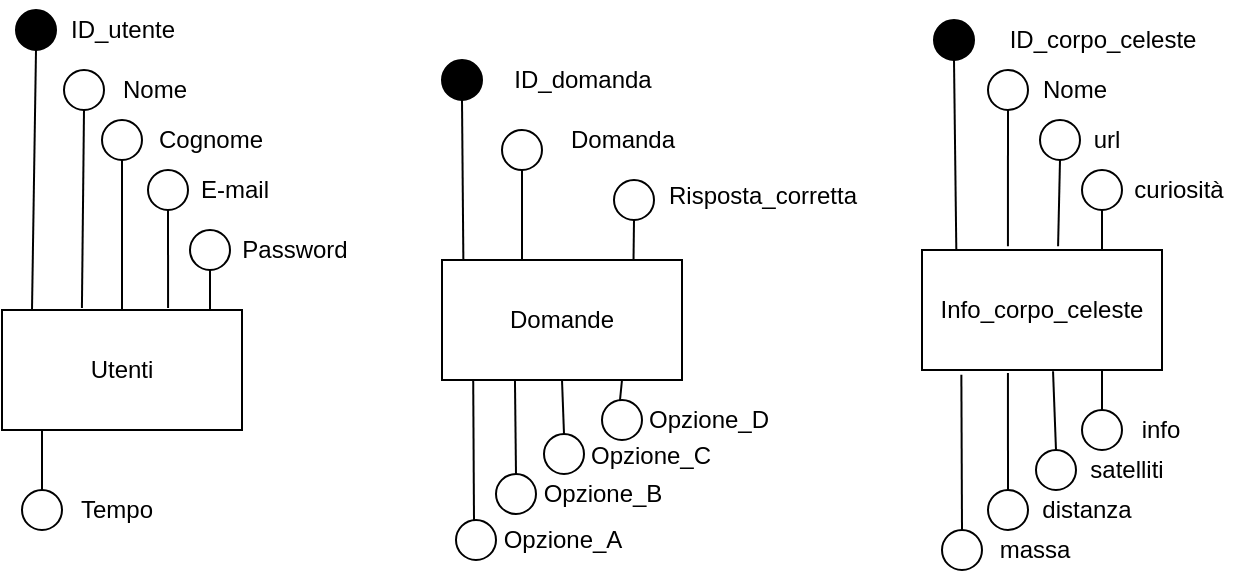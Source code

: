 <mxfile version="24.7.4">
  <diagram name="Pagina-1" id="wsqHnPnc_yukC-Hu_Q9v">
    <mxGraphModel dx="4400" dy="3519" grid="1" gridSize="10" guides="1" tooltips="1" connect="1" arrows="1" fold="1" page="1" pageScale="1" pageWidth="827" pageHeight="1169" math="0" shadow="0">
      <root>
        <mxCell id="0" />
        <mxCell id="1" parent="0" />
        <mxCell id="y_Jl5c90Y_M-ZQTyNCy7-1" value="Utenti" style="rounded=0;whiteSpace=wrap;html=1;" vertex="1" parent="1">
          <mxGeometry x="90" y="-915" width="120" height="60" as="geometry" />
        </mxCell>
        <mxCell id="y_Jl5c90Y_M-ZQTyNCy7-3" value="Info_corpo_celeste" style="rounded=0;whiteSpace=wrap;html=1;" vertex="1" parent="1">
          <mxGeometry x="550" y="-945" width="120" height="60" as="geometry" />
        </mxCell>
        <mxCell id="y_Jl5c90Y_M-ZQTyNCy7-28" value="" style="ellipse;whiteSpace=wrap;html=1;aspect=fixed;fillColor=#000000;" vertex="1" parent="1">
          <mxGeometry x="97" y="-1065" width="20" height="20" as="geometry" />
        </mxCell>
        <mxCell id="y_Jl5c90Y_M-ZQTyNCy7-30" value="" style="endArrow=none;html=1;rounded=0;entryX=0.5;entryY=1;entryDx=0;entryDy=0;exitX=0.125;exitY=0;exitDx=0;exitDy=0;exitPerimeter=0;" edge="1" parent="1" source="y_Jl5c90Y_M-ZQTyNCy7-1" target="y_Jl5c90Y_M-ZQTyNCy7-28">
          <mxGeometry width="50" height="50" relative="1" as="geometry">
            <mxPoint x="50" y="-825" as="sourcePoint" />
            <mxPoint x="100" y="-875" as="targetPoint" />
          </mxGeometry>
        </mxCell>
        <mxCell id="y_Jl5c90Y_M-ZQTyNCy7-31" value="ID_utente" style="text;html=1;align=center;verticalAlign=middle;resizable=0;points=[];autosize=1;strokeColor=none;fillColor=none;" vertex="1" parent="1">
          <mxGeometry x="110" y="-1070" width="80" height="30" as="geometry" />
        </mxCell>
        <mxCell id="y_Jl5c90Y_M-ZQTyNCy7-32" value="" style="ellipse;whiteSpace=wrap;html=1;aspect=fixed;" vertex="1" parent="1">
          <mxGeometry x="121" y="-1035" width="20" height="20" as="geometry" />
        </mxCell>
        <mxCell id="y_Jl5c90Y_M-ZQTyNCy7-33" value="" style="endArrow=none;html=1;rounded=0;entryX=0.5;entryY=1;entryDx=0;entryDy=0;exitX=0.333;exitY=-0.017;exitDx=0;exitDy=0;exitPerimeter=0;" edge="1" parent="1" source="y_Jl5c90Y_M-ZQTyNCy7-1" target="y_Jl5c90Y_M-ZQTyNCy7-32">
          <mxGeometry width="50" height="50" relative="1" as="geometry">
            <mxPoint x="50" y="-825" as="sourcePoint" />
            <mxPoint x="100" y="-875" as="targetPoint" />
          </mxGeometry>
        </mxCell>
        <mxCell id="y_Jl5c90Y_M-ZQTyNCy7-34" value="Nome" style="text;html=1;align=center;verticalAlign=middle;resizable=0;points=[];autosize=1;strokeColor=none;fillColor=none;" vertex="1" parent="1">
          <mxGeometry x="136" y="-1040" width="60" height="30" as="geometry" />
        </mxCell>
        <mxCell id="y_Jl5c90Y_M-ZQTyNCy7-35" value="" style="ellipse;whiteSpace=wrap;html=1;aspect=fixed;" vertex="1" parent="1">
          <mxGeometry x="140" y="-1010" width="20" height="20" as="geometry" />
        </mxCell>
        <mxCell id="y_Jl5c90Y_M-ZQTyNCy7-36" value="" style="endArrow=none;html=1;rounded=0;entryX=0.5;entryY=1;entryDx=0;entryDy=0;exitX=0.5;exitY=0;exitDx=0;exitDy=0;" edge="1" parent="1" source="y_Jl5c90Y_M-ZQTyNCy7-1" target="y_Jl5c90Y_M-ZQTyNCy7-35">
          <mxGeometry width="50" height="50" relative="1" as="geometry">
            <mxPoint x="50" y="-825" as="sourcePoint" />
            <mxPoint x="100" y="-875" as="targetPoint" />
          </mxGeometry>
        </mxCell>
        <mxCell id="y_Jl5c90Y_M-ZQTyNCy7-37" value="Cognome" style="text;html=1;align=center;verticalAlign=middle;resizable=0;points=[];autosize=1;strokeColor=none;fillColor=none;" vertex="1" parent="1">
          <mxGeometry x="154" y="-1015" width="80" height="30" as="geometry" />
        </mxCell>
        <mxCell id="y_Jl5c90Y_M-ZQTyNCy7-38" value="" style="ellipse;whiteSpace=wrap;html=1;aspect=fixed;" vertex="1" parent="1">
          <mxGeometry x="163" y="-985" width="20" height="20" as="geometry" />
        </mxCell>
        <mxCell id="y_Jl5c90Y_M-ZQTyNCy7-39" value="E-mail" style="text;html=1;align=center;verticalAlign=middle;resizable=0;points=[];autosize=1;strokeColor=none;fillColor=none;" vertex="1" parent="1">
          <mxGeometry x="176" y="-990" width="60" height="30" as="geometry" />
        </mxCell>
        <mxCell id="y_Jl5c90Y_M-ZQTyNCy7-40" value="" style="endArrow=none;html=1;rounded=0;entryX=0.5;entryY=1;entryDx=0;entryDy=0;exitX=0.692;exitY=-0.017;exitDx=0;exitDy=0;exitPerimeter=0;" edge="1" parent="1" source="y_Jl5c90Y_M-ZQTyNCy7-1" target="y_Jl5c90Y_M-ZQTyNCy7-38">
          <mxGeometry width="50" height="50" relative="1" as="geometry">
            <mxPoint x="50" y="-825" as="sourcePoint" />
            <mxPoint x="100" y="-875" as="targetPoint" />
          </mxGeometry>
        </mxCell>
        <mxCell id="y_Jl5c90Y_M-ZQTyNCy7-41" value="" style="ellipse;whiteSpace=wrap;html=1;aspect=fixed;" vertex="1" parent="1">
          <mxGeometry x="184" y="-955" width="20" height="20" as="geometry" />
        </mxCell>
        <mxCell id="y_Jl5c90Y_M-ZQTyNCy7-42" value="" style="endArrow=none;html=1;rounded=0;entryX=0.5;entryY=1;entryDx=0;entryDy=0;" edge="1" parent="1" target="y_Jl5c90Y_M-ZQTyNCy7-41">
          <mxGeometry width="50" height="50" relative="1" as="geometry">
            <mxPoint x="194" y="-915" as="sourcePoint" />
            <mxPoint x="100" y="-875" as="targetPoint" />
          </mxGeometry>
        </mxCell>
        <mxCell id="y_Jl5c90Y_M-ZQTyNCy7-43" value="Password" style="text;html=1;align=center;verticalAlign=middle;resizable=0;points=[];autosize=1;strokeColor=none;fillColor=none;" vertex="1" parent="1">
          <mxGeometry x="196" y="-960" width="80" height="30" as="geometry" />
        </mxCell>
        <mxCell id="y_Jl5c90Y_M-ZQTyNCy7-44" value="" style="ellipse;whiteSpace=wrap;html=1;aspect=fixed;" vertex="1" parent="1">
          <mxGeometry x="100" y="-825" width="20" height="20" as="geometry" />
        </mxCell>
        <mxCell id="y_Jl5c90Y_M-ZQTyNCy7-45" value="" style="endArrow=none;html=1;rounded=0;exitX=0.5;exitY=0;exitDx=0;exitDy=0;" edge="1" parent="1" source="y_Jl5c90Y_M-ZQTyNCy7-44">
          <mxGeometry width="50" height="50" relative="1" as="geometry">
            <mxPoint x="50" y="-735" as="sourcePoint" />
            <mxPoint x="110" y="-855" as="targetPoint" />
          </mxGeometry>
        </mxCell>
        <mxCell id="y_Jl5c90Y_M-ZQTyNCy7-46" value="Tempo" style="text;html=1;align=center;verticalAlign=middle;resizable=0;points=[];autosize=1;strokeColor=none;fillColor=none;" vertex="1" parent="1">
          <mxGeometry x="117" y="-830" width="60" height="30" as="geometry" />
        </mxCell>
        <mxCell id="y_Jl5c90Y_M-ZQTyNCy7-47" value="" style="ellipse;whiteSpace=wrap;html=1;aspect=fixed;fillColor=#000000;" vertex="1" parent="1">
          <mxGeometry x="556" y="-1060" width="20" height="20" as="geometry" />
        </mxCell>
        <mxCell id="y_Jl5c90Y_M-ZQTyNCy7-48" value="" style="endArrow=none;html=1;rounded=0;entryX=0.5;entryY=1;entryDx=0;entryDy=0;exitX=0.143;exitY=-0.003;exitDx=0;exitDy=0;exitPerimeter=0;" edge="1" parent="1" source="y_Jl5c90Y_M-ZQTyNCy7-3" target="y_Jl5c90Y_M-ZQTyNCy7-47">
          <mxGeometry width="50" height="50" relative="1" as="geometry">
            <mxPoint x="596" y="-915" as="sourcePoint" />
            <mxPoint x="646" y="-965" as="targetPoint" />
          </mxGeometry>
        </mxCell>
        <mxCell id="y_Jl5c90Y_M-ZQTyNCy7-49" value="ID_corpo_celeste" style="text;html=1;align=center;verticalAlign=middle;resizable=0;points=[];autosize=1;strokeColor=none;fillColor=none;" vertex="1" parent="1">
          <mxGeometry x="580" y="-1065" width="120" height="30" as="geometry" />
        </mxCell>
        <mxCell id="y_Jl5c90Y_M-ZQTyNCy7-50" value="" style="ellipse;whiteSpace=wrap;html=1;aspect=fixed;" vertex="1" parent="1">
          <mxGeometry x="583" y="-1035" width="20" height="20" as="geometry" />
        </mxCell>
        <mxCell id="y_Jl5c90Y_M-ZQTyNCy7-51" value="" style="endArrow=none;html=1;rounded=0;entryX=0.5;entryY=1;entryDx=0;entryDy=0;exitX=0.358;exitY=-0.031;exitDx=0;exitDy=0;exitPerimeter=0;" edge="1" parent="1" source="y_Jl5c90Y_M-ZQTyNCy7-3" target="y_Jl5c90Y_M-ZQTyNCy7-50">
          <mxGeometry width="50" height="50" relative="1" as="geometry">
            <mxPoint x="596" y="-915" as="sourcePoint" />
            <mxPoint x="646" y="-965" as="targetPoint" />
          </mxGeometry>
        </mxCell>
        <mxCell id="y_Jl5c90Y_M-ZQTyNCy7-52" value="Nome" style="text;html=1;align=center;verticalAlign=middle;resizable=0;points=[];autosize=1;strokeColor=none;fillColor=none;" vertex="1" parent="1">
          <mxGeometry x="596" y="-1040" width="60" height="30" as="geometry" />
        </mxCell>
        <mxCell id="y_Jl5c90Y_M-ZQTyNCy7-53" value="" style="ellipse;whiteSpace=wrap;html=1;aspect=fixed;" vertex="1" parent="1">
          <mxGeometry x="609" y="-1010" width="20" height="20" as="geometry" />
        </mxCell>
        <mxCell id="y_Jl5c90Y_M-ZQTyNCy7-54" value="" style="endArrow=none;html=1;rounded=0;entryX=0.5;entryY=1;entryDx=0;entryDy=0;exitX=0.567;exitY=-0.031;exitDx=0;exitDy=0;exitPerimeter=0;" edge="1" parent="1" source="y_Jl5c90Y_M-ZQTyNCy7-3" target="y_Jl5c90Y_M-ZQTyNCy7-53">
          <mxGeometry width="50" height="50" relative="1" as="geometry">
            <mxPoint x="596" y="-915" as="sourcePoint" />
            <mxPoint x="646" y="-965" as="targetPoint" />
          </mxGeometry>
        </mxCell>
        <mxCell id="y_Jl5c90Y_M-ZQTyNCy7-55" value="url" style="text;html=1;align=center;verticalAlign=middle;resizable=0;points=[];autosize=1;strokeColor=none;fillColor=none;" vertex="1" parent="1">
          <mxGeometry x="622" y="-1015" width="40" height="30" as="geometry" />
        </mxCell>
        <mxCell id="y_Jl5c90Y_M-ZQTyNCy7-56" value="" style="ellipse;whiteSpace=wrap;html=1;aspect=fixed;" vertex="1" parent="1">
          <mxGeometry x="560" y="-805" width="20" height="20" as="geometry" />
        </mxCell>
        <mxCell id="y_Jl5c90Y_M-ZQTyNCy7-57" value="" style="endArrow=none;html=1;rounded=0;exitX=0.164;exitY=1.039;exitDx=0;exitDy=0;exitPerimeter=0;entryX=0.5;entryY=0;entryDx=0;entryDy=0;" edge="1" parent="1" source="y_Jl5c90Y_M-ZQTyNCy7-3" target="y_Jl5c90Y_M-ZQTyNCy7-56">
          <mxGeometry width="50" height="50" relative="1" as="geometry">
            <mxPoint x="596" y="-915" as="sourcePoint" />
            <mxPoint x="646" y="-965" as="targetPoint" />
          </mxGeometry>
        </mxCell>
        <mxCell id="y_Jl5c90Y_M-ZQTyNCy7-58" value="massa" style="text;html=1;align=center;verticalAlign=middle;resizable=0;points=[];autosize=1;strokeColor=none;fillColor=none;" vertex="1" parent="1">
          <mxGeometry x="576" y="-810" width="60" height="30" as="geometry" />
        </mxCell>
        <mxCell id="y_Jl5c90Y_M-ZQTyNCy7-59" value="" style="ellipse;whiteSpace=wrap;html=1;aspect=fixed;" vertex="1" parent="1">
          <mxGeometry x="583" y="-825" width="20" height="20" as="geometry" />
        </mxCell>
        <mxCell id="y_Jl5c90Y_M-ZQTyNCy7-60" value="distanza" style="text;html=1;align=center;verticalAlign=middle;resizable=0;points=[];autosize=1;strokeColor=none;fillColor=none;" vertex="1" parent="1">
          <mxGeometry x="597" y="-830" width="70" height="30" as="geometry" />
        </mxCell>
        <mxCell id="y_Jl5c90Y_M-ZQTyNCy7-61" value="" style="endArrow=none;html=1;rounded=0;exitX=0.358;exitY=1.025;exitDx=0;exitDy=0;exitPerimeter=0;" edge="1" parent="1" source="y_Jl5c90Y_M-ZQTyNCy7-3">
          <mxGeometry width="50" height="50" relative="1" as="geometry">
            <mxPoint x="596" y="-915" as="sourcePoint" />
            <mxPoint x="593" y="-825" as="targetPoint" />
          </mxGeometry>
        </mxCell>
        <mxCell id="y_Jl5c90Y_M-ZQTyNCy7-62" value="" style="ellipse;whiteSpace=wrap;html=1;aspect=fixed;" vertex="1" parent="1">
          <mxGeometry x="607" y="-845" width="20" height="20" as="geometry" />
        </mxCell>
        <mxCell id="y_Jl5c90Y_M-ZQTyNCy7-63" value="" style="endArrow=none;html=1;rounded=0;exitX=0.546;exitY=1.011;exitDx=0;exitDy=0;exitPerimeter=0;entryX=0.5;entryY=0;entryDx=0;entryDy=0;" edge="1" parent="1" source="y_Jl5c90Y_M-ZQTyNCy7-3" target="y_Jl5c90Y_M-ZQTyNCy7-62">
          <mxGeometry width="50" height="50" relative="1" as="geometry">
            <mxPoint x="596" y="-915" as="sourcePoint" />
            <mxPoint x="646" y="-965" as="targetPoint" />
          </mxGeometry>
        </mxCell>
        <mxCell id="y_Jl5c90Y_M-ZQTyNCy7-64" value="satelliti" style="text;html=1;align=center;verticalAlign=middle;resizable=0;points=[];autosize=1;strokeColor=none;fillColor=none;" vertex="1" parent="1">
          <mxGeometry x="622" y="-850" width="60" height="30" as="geometry" />
        </mxCell>
        <mxCell id="y_Jl5c90Y_M-ZQTyNCy7-65" value="" style="ellipse;whiteSpace=wrap;html=1;aspect=fixed;" vertex="1" parent="1">
          <mxGeometry x="630" y="-865" width="20" height="20" as="geometry" />
        </mxCell>
        <mxCell id="y_Jl5c90Y_M-ZQTyNCy7-66" value="" style="endArrow=none;html=1;rounded=0;exitX=0.75;exitY=1;exitDx=0;exitDy=0;entryX=0.5;entryY=0;entryDx=0;entryDy=0;" edge="1" parent="1" source="y_Jl5c90Y_M-ZQTyNCy7-3" target="y_Jl5c90Y_M-ZQTyNCy7-65">
          <mxGeometry width="50" height="50" relative="1" as="geometry">
            <mxPoint x="596" y="-915" as="sourcePoint" />
            <mxPoint x="646" y="-965" as="targetPoint" />
          </mxGeometry>
        </mxCell>
        <mxCell id="y_Jl5c90Y_M-ZQTyNCy7-67" value="info" style="text;html=1;align=center;verticalAlign=middle;resizable=0;points=[];autosize=1;strokeColor=none;fillColor=none;" vertex="1" parent="1">
          <mxGeometry x="649" y="-870" width="40" height="30" as="geometry" />
        </mxCell>
        <mxCell id="y_Jl5c90Y_M-ZQTyNCy7-68" value="" style="ellipse;whiteSpace=wrap;html=1;aspect=fixed;" vertex="1" parent="1">
          <mxGeometry x="630" y="-985" width="20" height="20" as="geometry" />
        </mxCell>
        <mxCell id="y_Jl5c90Y_M-ZQTyNCy7-69" value="" style="endArrow=none;html=1;rounded=0;entryX=0.5;entryY=1;entryDx=0;entryDy=0;exitX=0.75;exitY=0;exitDx=0;exitDy=0;" edge="1" parent="1" source="y_Jl5c90Y_M-ZQTyNCy7-3" target="y_Jl5c90Y_M-ZQTyNCy7-68">
          <mxGeometry width="50" height="50" relative="1" as="geometry">
            <mxPoint x="596" y="-915" as="sourcePoint" />
            <mxPoint x="646" y="-965" as="targetPoint" />
          </mxGeometry>
        </mxCell>
        <mxCell id="y_Jl5c90Y_M-ZQTyNCy7-70" value="curiosità" style="text;html=1;align=center;verticalAlign=middle;resizable=0;points=[];autosize=1;strokeColor=none;fillColor=none;" vertex="1" parent="1">
          <mxGeometry x="643" y="-990" width="70" height="30" as="geometry" />
        </mxCell>
        <mxCell id="y_Jl5c90Y_M-ZQTyNCy7-71" value="Domande" style="rounded=0;whiteSpace=wrap;html=1;" vertex="1" parent="1">
          <mxGeometry x="310" y="-940" width="120" height="60" as="geometry" />
        </mxCell>
        <mxCell id="y_Jl5c90Y_M-ZQTyNCy7-72" value="" style="ellipse;whiteSpace=wrap;html=1;aspect=fixed;fillColor=#000000;" vertex="1" parent="1">
          <mxGeometry x="310" y="-1040" width="20" height="20" as="geometry" />
        </mxCell>
        <mxCell id="y_Jl5c90Y_M-ZQTyNCy7-73" value="" style="endArrow=none;html=1;rounded=0;entryX=0.5;entryY=1;entryDx=0;entryDy=0;exitX=0.089;exitY=-0.001;exitDx=0;exitDy=0;exitPerimeter=0;" edge="1" parent="1" source="y_Jl5c90Y_M-ZQTyNCy7-71" target="y_Jl5c90Y_M-ZQTyNCy7-72">
          <mxGeometry width="50" height="50" relative="1" as="geometry">
            <mxPoint x="370" y="-900" as="sourcePoint" />
            <mxPoint x="420" y="-950" as="targetPoint" />
          </mxGeometry>
        </mxCell>
        <mxCell id="y_Jl5c90Y_M-ZQTyNCy7-74" value="Domanda" style="text;html=1;align=center;verticalAlign=middle;resizable=0;points=[];autosize=1;strokeColor=none;fillColor=none;" vertex="1" parent="1">
          <mxGeometry x="360" y="-1015" width="80" height="30" as="geometry" />
        </mxCell>
        <mxCell id="y_Jl5c90Y_M-ZQTyNCy7-75" value="ID_domanda" style="text;html=1;align=center;verticalAlign=middle;resizable=0;points=[];autosize=1;strokeColor=none;fillColor=none;" vertex="1" parent="1">
          <mxGeometry x="330" y="-1045" width="100" height="30" as="geometry" />
        </mxCell>
        <mxCell id="y_Jl5c90Y_M-ZQTyNCy7-76" value="" style="ellipse;whiteSpace=wrap;html=1;aspect=fixed;" vertex="1" parent="1">
          <mxGeometry x="340" y="-1005" width="20" height="20" as="geometry" />
        </mxCell>
        <mxCell id="y_Jl5c90Y_M-ZQTyNCy7-77" value="" style="endArrow=none;html=1;rounded=0;entryX=0.5;entryY=1;entryDx=0;entryDy=0;" edge="1" parent="1" target="y_Jl5c90Y_M-ZQTyNCy7-76">
          <mxGeometry width="50" height="50" relative="1" as="geometry">
            <mxPoint x="350" y="-940" as="sourcePoint" />
            <mxPoint x="260" y="-890" as="targetPoint" />
          </mxGeometry>
        </mxCell>
        <mxCell id="y_Jl5c90Y_M-ZQTyNCy7-78" value="" style="ellipse;whiteSpace=wrap;html=1;aspect=fixed;" vertex="1" parent="1">
          <mxGeometry x="317" y="-810" width="20" height="20" as="geometry" />
        </mxCell>
        <mxCell id="y_Jl5c90Y_M-ZQTyNCy7-79" value="" style="endArrow=none;html=1;rounded=0;entryX=0.13;entryY=0.996;entryDx=0;entryDy=0;entryPerimeter=0;" edge="1" parent="1" target="y_Jl5c90Y_M-ZQTyNCy7-71">
          <mxGeometry width="50" height="50" relative="1" as="geometry">
            <mxPoint x="326" y="-810" as="sourcePoint" />
            <mxPoint x="260" y="-890" as="targetPoint" />
          </mxGeometry>
        </mxCell>
        <mxCell id="y_Jl5c90Y_M-ZQTyNCy7-80" value="&lt;div&gt;Opzione_A&lt;/div&gt;" style="text;html=1;align=center;verticalAlign=middle;resizable=0;points=[];autosize=1;strokeColor=none;fillColor=none;" vertex="1" parent="1">
          <mxGeometry x="330" y="-815" width="80" height="30" as="geometry" />
        </mxCell>
        <mxCell id="y_Jl5c90Y_M-ZQTyNCy7-81" value="" style="ellipse;whiteSpace=wrap;html=1;aspect=fixed;" vertex="1" parent="1">
          <mxGeometry x="337" y="-833" width="20" height="20" as="geometry" />
        </mxCell>
        <mxCell id="y_Jl5c90Y_M-ZQTyNCy7-82" value="" style="endArrow=none;html=1;rounded=0;entryX=0.304;entryY=1.002;entryDx=0;entryDy=0;entryPerimeter=0;exitX=0.5;exitY=0;exitDx=0;exitDy=0;" edge="1" parent="1" source="y_Jl5c90Y_M-ZQTyNCy7-81" target="y_Jl5c90Y_M-ZQTyNCy7-71">
          <mxGeometry width="50" height="50" relative="1" as="geometry">
            <mxPoint x="346" y="-835" as="sourcePoint" />
            <mxPoint x="346" y="-905" as="targetPoint" />
          </mxGeometry>
        </mxCell>
        <mxCell id="y_Jl5c90Y_M-ZQTyNCy7-83" value="&lt;div&gt;Opzione_B&lt;/div&gt;" style="text;html=1;align=center;verticalAlign=middle;resizable=0;points=[];autosize=1;strokeColor=none;fillColor=none;" vertex="1" parent="1">
          <mxGeometry x="350" y="-838" width="80" height="30" as="geometry" />
        </mxCell>
        <mxCell id="y_Jl5c90Y_M-ZQTyNCy7-84" value="" style="ellipse;whiteSpace=wrap;html=1;aspect=fixed;" vertex="1" parent="1">
          <mxGeometry x="361" y="-853" width="20" height="20" as="geometry" />
        </mxCell>
        <mxCell id="y_Jl5c90Y_M-ZQTyNCy7-85" value="" style="endArrow=none;html=1;rounded=0;entryX=0.5;entryY=1;entryDx=0;entryDy=0;exitX=0.5;exitY=0;exitDx=0;exitDy=0;" edge="1" parent="1" source="y_Jl5c90Y_M-ZQTyNCy7-84" target="y_Jl5c90Y_M-ZQTyNCy7-71">
          <mxGeometry width="50" height="50" relative="1" as="geometry">
            <mxPoint x="370" y="-860" as="sourcePoint" />
            <mxPoint x="370" y="-930" as="targetPoint" />
          </mxGeometry>
        </mxCell>
        <mxCell id="y_Jl5c90Y_M-ZQTyNCy7-86" value="&lt;div&gt;Opzione_C&lt;/div&gt;" style="text;html=1;align=center;verticalAlign=middle;resizable=0;points=[];autosize=1;strokeColor=none;fillColor=none;" vertex="1" parent="1">
          <mxGeometry x="374" y="-857" width="80" height="30" as="geometry" />
        </mxCell>
        <mxCell id="y_Jl5c90Y_M-ZQTyNCy7-87" value="" style="ellipse;whiteSpace=wrap;html=1;aspect=fixed;" vertex="1" parent="1">
          <mxGeometry x="390" y="-870" width="20" height="20" as="geometry" />
        </mxCell>
        <mxCell id="y_Jl5c90Y_M-ZQTyNCy7-88" value="" style="endArrow=none;html=1;rounded=0;entryX=0.75;entryY=1;entryDx=0;entryDy=0;" edge="1" parent="1" target="y_Jl5c90Y_M-ZQTyNCy7-71">
          <mxGeometry width="50" height="50" relative="1" as="geometry">
            <mxPoint x="399" y="-870" as="sourcePoint" />
            <mxPoint x="399" y="-940" as="targetPoint" />
          </mxGeometry>
        </mxCell>
        <mxCell id="y_Jl5c90Y_M-ZQTyNCy7-89" value="&lt;div&gt;Opzione_D&lt;/div&gt;" style="text;html=1;align=center;verticalAlign=middle;resizable=0;points=[];autosize=1;strokeColor=none;fillColor=none;" vertex="1" parent="1">
          <mxGeometry x="403" y="-875" width="80" height="30" as="geometry" />
        </mxCell>
        <mxCell id="y_Jl5c90Y_M-ZQTyNCy7-90" value="" style="ellipse;whiteSpace=wrap;html=1;aspect=fixed;" vertex="1" parent="1">
          <mxGeometry x="396" y="-980" width="20" height="20" as="geometry" />
        </mxCell>
        <mxCell id="y_Jl5c90Y_M-ZQTyNCy7-91" value="" style="endArrow=none;html=1;rounded=0;entryX=0.798;entryY=0.002;entryDx=0;entryDy=0;entryPerimeter=0;" edge="1" parent="1" target="y_Jl5c90Y_M-ZQTyNCy7-71">
          <mxGeometry width="50" height="50" relative="1" as="geometry">
            <mxPoint x="406" y="-960" as="sourcePoint" />
            <mxPoint x="499" y="-1015" as="targetPoint" />
          </mxGeometry>
        </mxCell>
        <mxCell id="y_Jl5c90Y_M-ZQTyNCy7-92" value="Risposta_corretta" style="text;html=1;align=center;verticalAlign=middle;resizable=0;points=[];autosize=1;strokeColor=none;fillColor=none;" vertex="1" parent="1">
          <mxGeometry x="410" y="-987" width="120" height="30" as="geometry" />
        </mxCell>
      </root>
    </mxGraphModel>
  </diagram>
</mxfile>
